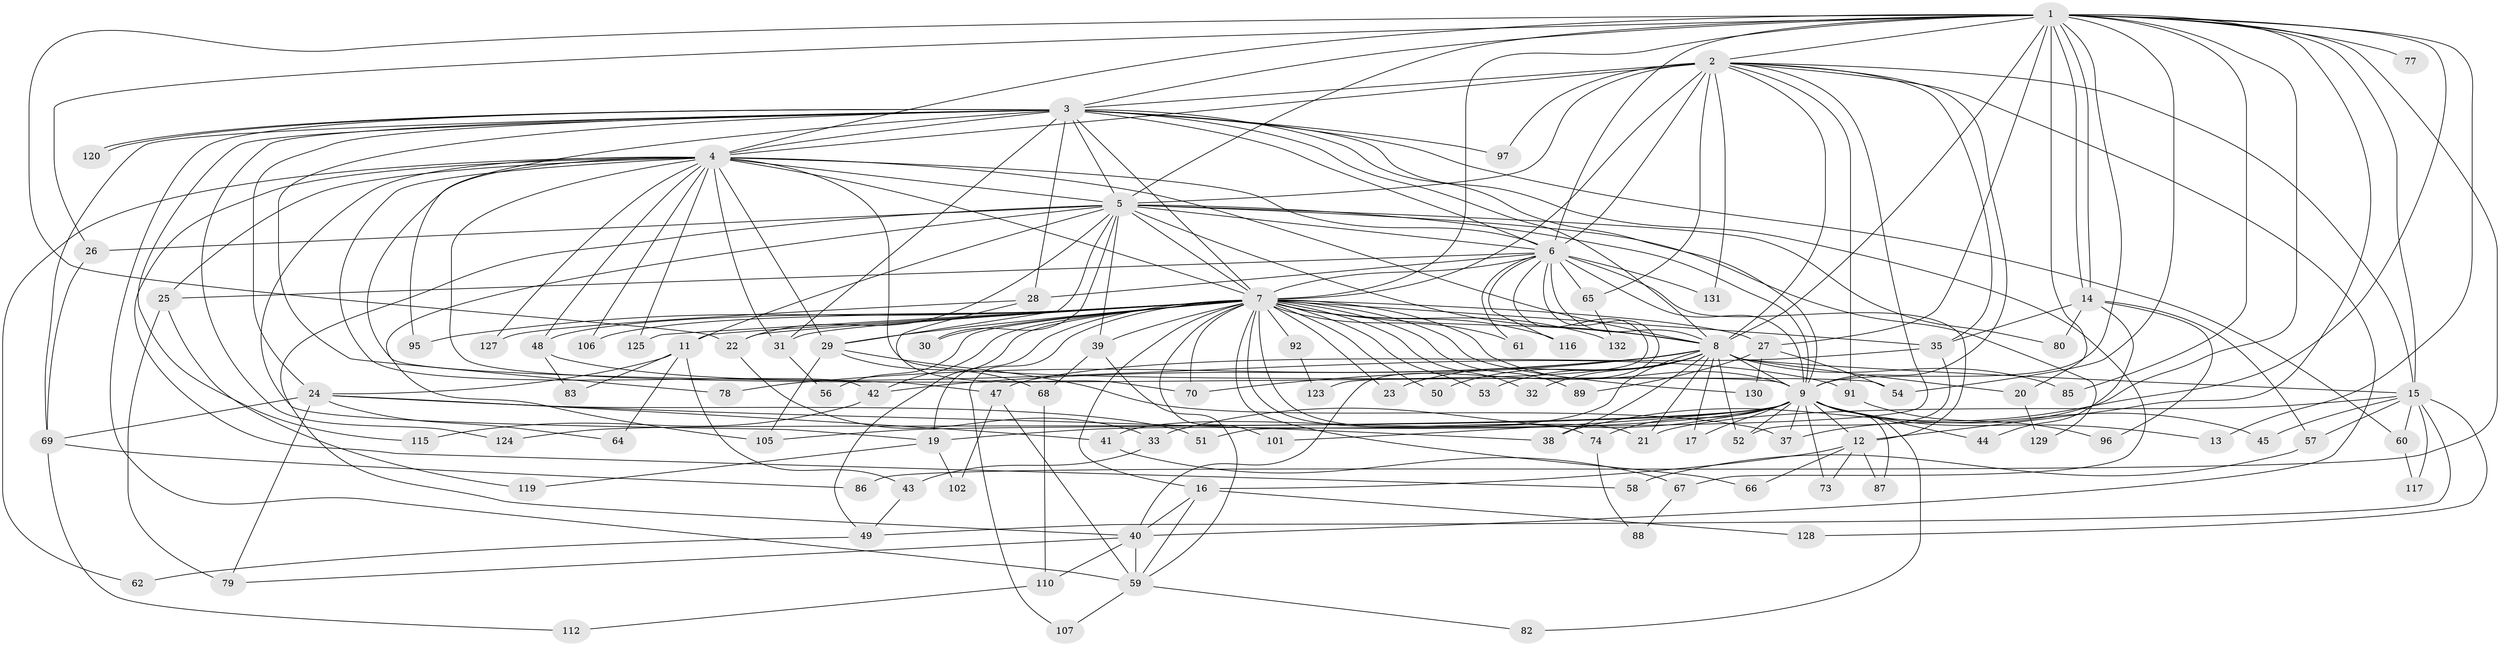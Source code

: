 // original degree distribution, {23: 0.007518796992481203, 18: 0.007518796992481203, 24: 0.015037593984962405, 22: 0.015037593984962405, 19: 0.007518796992481203, 20: 0.007518796992481203, 26: 0.007518796992481203, 33: 0.007518796992481203, 6: 0.022556390977443608, 7: 0.03007518796992481, 2: 0.5488721804511278, 10: 0.007518796992481203, 5: 0.06015037593984962, 3: 0.20300751879699247, 4: 0.05263157894736842}
// Generated by graph-tools (version 1.1) at 2025/41/03/06/25 10:41:41]
// undirected, 102 vertices, 243 edges
graph export_dot {
graph [start="1"]
  node [color=gray90,style=filled];
  1 [super="+18"];
  2 [super="+36"];
  3 [super="+111"];
  4 [super="+104"];
  5 [super="+126"];
  6 [super="+90"];
  7 [super="+10"];
  8 [super="+99"];
  9 [super="+93"];
  11;
  12 [super="+55"];
  13;
  14;
  15 [super="+100"];
  16 [super="+75"];
  17;
  19 [super="+114"];
  20;
  21;
  22 [super="+81"];
  23;
  24 [super="+46"];
  25;
  26;
  27 [super="+108"];
  28 [super="+71"];
  29 [super="+34"];
  30;
  31 [super="+63"];
  32;
  33;
  35 [super="+76"];
  37 [super="+94"];
  38;
  39 [super="+109"];
  40 [super="+72"];
  41;
  42 [super="+98"];
  43 [super="+122"];
  44;
  45;
  47 [super="+118"];
  48;
  49;
  50;
  51;
  52 [super="+121"];
  53;
  54;
  56;
  57;
  58;
  59 [super="+84"];
  60;
  61;
  62;
  64;
  65;
  66;
  67;
  68;
  69 [super="+103"];
  70;
  73;
  74;
  77;
  78;
  79 [super="+113"];
  80;
  82;
  83;
  85;
  86;
  87;
  88;
  89;
  91;
  92;
  95;
  96;
  97;
  101;
  102;
  105 [super="+133"];
  106;
  107;
  110;
  112;
  115;
  116;
  117;
  119;
  120;
  123;
  124;
  125;
  127;
  128;
  129;
  130;
  131;
  132;
  1 -- 2;
  1 -- 3;
  1 -- 4 [weight=2];
  1 -- 5;
  1 -- 6;
  1 -- 7 [weight=3];
  1 -- 8;
  1 -- 9 [weight=2];
  1 -- 12;
  1 -- 13;
  1 -- 14;
  1 -- 14;
  1 -- 20;
  1 -- 38;
  1 -- 54;
  1 -- 85;
  1 -- 37;
  1 -- 86;
  1 -- 26;
  1 -- 27;
  1 -- 77;
  1 -- 15;
  1 -- 22;
  2 -- 3;
  2 -- 4;
  2 -- 5;
  2 -- 6 [weight=2];
  2 -- 7 [weight=2];
  2 -- 8;
  2 -- 9;
  2 -- 15;
  2 -- 35;
  2 -- 40;
  2 -- 51;
  2 -- 65;
  2 -- 91;
  2 -- 97;
  2 -- 131;
  3 -- 4;
  3 -- 5;
  3 -- 6;
  3 -- 7 [weight=3];
  3 -- 8;
  3 -- 9;
  3 -- 24;
  3 -- 28;
  3 -- 31;
  3 -- 60;
  3 -- 67;
  3 -- 78;
  3 -- 95;
  3 -- 97;
  3 -- 115;
  3 -- 120;
  3 -- 120;
  3 -- 124;
  3 -- 59;
  3 -- 69;
  4 -- 5;
  4 -- 6;
  4 -- 7 [weight=2];
  4 -- 8;
  4 -- 9;
  4 -- 19;
  4 -- 25;
  4 -- 31;
  4 -- 42;
  4 -- 47;
  4 -- 48;
  4 -- 54;
  4 -- 58;
  4 -- 62;
  4 -- 106;
  4 -- 127;
  4 -- 29;
  4 -- 125;
  5 -- 6;
  5 -- 7 [weight=2];
  5 -- 8;
  5 -- 9;
  5 -- 11;
  5 -- 22;
  5 -- 26;
  5 -- 29;
  5 -- 30;
  5 -- 39;
  5 -- 80;
  5 -- 129;
  5 -- 105;
  5 -- 40;
  6 -- 7 [weight=2];
  6 -- 8;
  6 -- 9;
  6 -- 25;
  6 -- 28 [weight=2];
  6 -- 40;
  6 -- 61;
  6 -- 65;
  6 -- 116;
  6 -- 123;
  6 -- 131;
  6 -- 12;
  7 -- 8 [weight=2];
  7 -- 9 [weight=2];
  7 -- 21;
  7 -- 22;
  7 -- 29;
  7 -- 32;
  7 -- 49;
  7 -- 50;
  7 -- 70;
  7 -- 106;
  7 -- 132;
  7 -- 130;
  7 -- 11;
  7 -- 16;
  7 -- 23;
  7 -- 27;
  7 -- 30;
  7 -- 39 [weight=2];
  7 -- 48;
  7 -- 53;
  7 -- 56;
  7 -- 61;
  7 -- 66;
  7 -- 74;
  7 -- 89;
  7 -- 92;
  7 -- 95;
  7 -- 101;
  7 -- 107;
  7 -- 116;
  7 -- 125;
  7 -- 35;
  7 -- 42;
  7 -- 31;
  7 -- 19;
  8 -- 9;
  8 -- 15;
  8 -- 17;
  8 -- 20;
  8 -- 23;
  8 -- 32;
  8 -- 38;
  8 -- 41;
  8 -- 42;
  8 -- 50;
  8 -- 52;
  8 -- 53;
  8 -- 70;
  8 -- 78;
  8 -- 85;
  8 -- 21;
  9 -- 12;
  9 -- 13;
  9 -- 17;
  9 -- 19;
  9 -- 33;
  9 -- 37;
  9 -- 44;
  9 -- 45;
  9 -- 73;
  9 -- 74;
  9 -- 82;
  9 -- 87;
  9 -- 101;
  9 -- 105;
  9 -- 124;
  9 -- 52;
  11 -- 24;
  11 -- 43;
  11 -- 64;
  11 -- 83;
  12 -- 16;
  12 -- 66;
  12 -- 73;
  12 -- 87;
  14 -- 35;
  14 -- 44;
  14 -- 57;
  14 -- 80;
  14 -- 96;
  15 -- 21;
  15 -- 45;
  15 -- 49;
  15 -- 57;
  15 -- 60;
  15 -- 117;
  15 -- 128;
  16 -- 128;
  16 -- 59;
  16 -- 40;
  19 -- 102;
  19 -- 119;
  20 -- 129;
  22 -- 33;
  24 -- 41;
  24 -- 79;
  24 -- 64;
  24 -- 51;
  24 -- 69;
  24 -- 38;
  25 -- 79;
  25 -- 119;
  26 -- 69;
  27 -- 89;
  27 -- 130;
  27 -- 54;
  28 -- 127;
  28 -- 70;
  29 -- 37;
  29 -- 68;
  29 -- 105;
  31 -- 56;
  33 -- 43;
  35 -- 47;
  35 -- 52;
  39 -- 59;
  39 -- 68;
  40 -- 59;
  40 -- 110;
  40 -- 79;
  41 -- 67;
  42 -- 115;
  43 -- 49;
  47 -- 102;
  47 -- 59;
  48 -- 83;
  48 -- 91;
  49 -- 62;
  57 -- 58;
  59 -- 82;
  59 -- 107;
  60 -- 117;
  65 -- 132;
  67 -- 88;
  68 -- 110;
  69 -- 86;
  69 -- 112;
  74 -- 88;
  91 -- 96;
  92 -- 123;
  110 -- 112;
}
